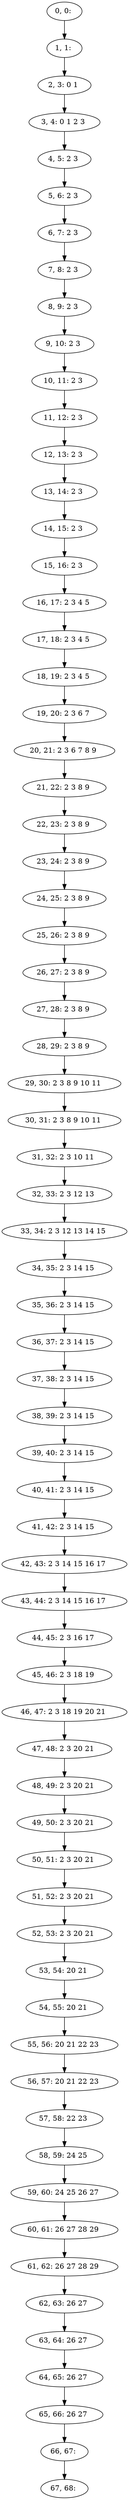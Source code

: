 digraph G {
0[label="0, 0: "];
1[label="1, 1: "];
2[label="2, 3: 0 1 "];
3[label="3, 4: 0 1 2 3 "];
4[label="4, 5: 2 3 "];
5[label="5, 6: 2 3 "];
6[label="6, 7: 2 3 "];
7[label="7, 8: 2 3 "];
8[label="8, 9: 2 3 "];
9[label="9, 10: 2 3 "];
10[label="10, 11: 2 3 "];
11[label="11, 12: 2 3 "];
12[label="12, 13: 2 3 "];
13[label="13, 14: 2 3 "];
14[label="14, 15: 2 3 "];
15[label="15, 16: 2 3 "];
16[label="16, 17: 2 3 4 5 "];
17[label="17, 18: 2 3 4 5 "];
18[label="18, 19: 2 3 4 5 "];
19[label="19, 20: 2 3 6 7 "];
20[label="20, 21: 2 3 6 7 8 9 "];
21[label="21, 22: 2 3 8 9 "];
22[label="22, 23: 2 3 8 9 "];
23[label="23, 24: 2 3 8 9 "];
24[label="24, 25: 2 3 8 9 "];
25[label="25, 26: 2 3 8 9 "];
26[label="26, 27: 2 3 8 9 "];
27[label="27, 28: 2 3 8 9 "];
28[label="28, 29: 2 3 8 9 "];
29[label="29, 30: 2 3 8 9 10 11 "];
30[label="30, 31: 2 3 8 9 10 11 "];
31[label="31, 32: 2 3 10 11 "];
32[label="32, 33: 2 3 12 13 "];
33[label="33, 34: 2 3 12 13 14 15 "];
34[label="34, 35: 2 3 14 15 "];
35[label="35, 36: 2 3 14 15 "];
36[label="36, 37: 2 3 14 15 "];
37[label="37, 38: 2 3 14 15 "];
38[label="38, 39: 2 3 14 15 "];
39[label="39, 40: 2 3 14 15 "];
40[label="40, 41: 2 3 14 15 "];
41[label="41, 42: 2 3 14 15 "];
42[label="42, 43: 2 3 14 15 16 17 "];
43[label="43, 44: 2 3 14 15 16 17 "];
44[label="44, 45: 2 3 16 17 "];
45[label="45, 46: 2 3 18 19 "];
46[label="46, 47: 2 3 18 19 20 21 "];
47[label="47, 48: 2 3 20 21 "];
48[label="48, 49: 2 3 20 21 "];
49[label="49, 50: 2 3 20 21 "];
50[label="50, 51: 2 3 20 21 "];
51[label="51, 52: 2 3 20 21 "];
52[label="52, 53: 2 3 20 21 "];
53[label="53, 54: 20 21 "];
54[label="54, 55: 20 21 "];
55[label="55, 56: 20 21 22 23 "];
56[label="56, 57: 20 21 22 23 "];
57[label="57, 58: 22 23 "];
58[label="58, 59: 24 25 "];
59[label="59, 60: 24 25 26 27 "];
60[label="60, 61: 26 27 28 29 "];
61[label="61, 62: 26 27 28 29 "];
62[label="62, 63: 26 27 "];
63[label="63, 64: 26 27 "];
64[label="64, 65: 26 27 "];
65[label="65, 66: 26 27 "];
66[label="66, 67: "];
67[label="67, 68: "];
0->1 ;
1->2 ;
2->3 ;
3->4 ;
4->5 ;
5->6 ;
6->7 ;
7->8 ;
8->9 ;
9->10 ;
10->11 ;
11->12 ;
12->13 ;
13->14 ;
14->15 ;
15->16 ;
16->17 ;
17->18 ;
18->19 ;
19->20 ;
20->21 ;
21->22 ;
22->23 ;
23->24 ;
24->25 ;
25->26 ;
26->27 ;
27->28 ;
28->29 ;
29->30 ;
30->31 ;
31->32 ;
32->33 ;
33->34 ;
34->35 ;
35->36 ;
36->37 ;
37->38 ;
38->39 ;
39->40 ;
40->41 ;
41->42 ;
42->43 ;
43->44 ;
44->45 ;
45->46 ;
46->47 ;
47->48 ;
48->49 ;
49->50 ;
50->51 ;
51->52 ;
52->53 ;
53->54 ;
54->55 ;
55->56 ;
56->57 ;
57->58 ;
58->59 ;
59->60 ;
60->61 ;
61->62 ;
62->63 ;
63->64 ;
64->65 ;
65->66 ;
66->67 ;
}
